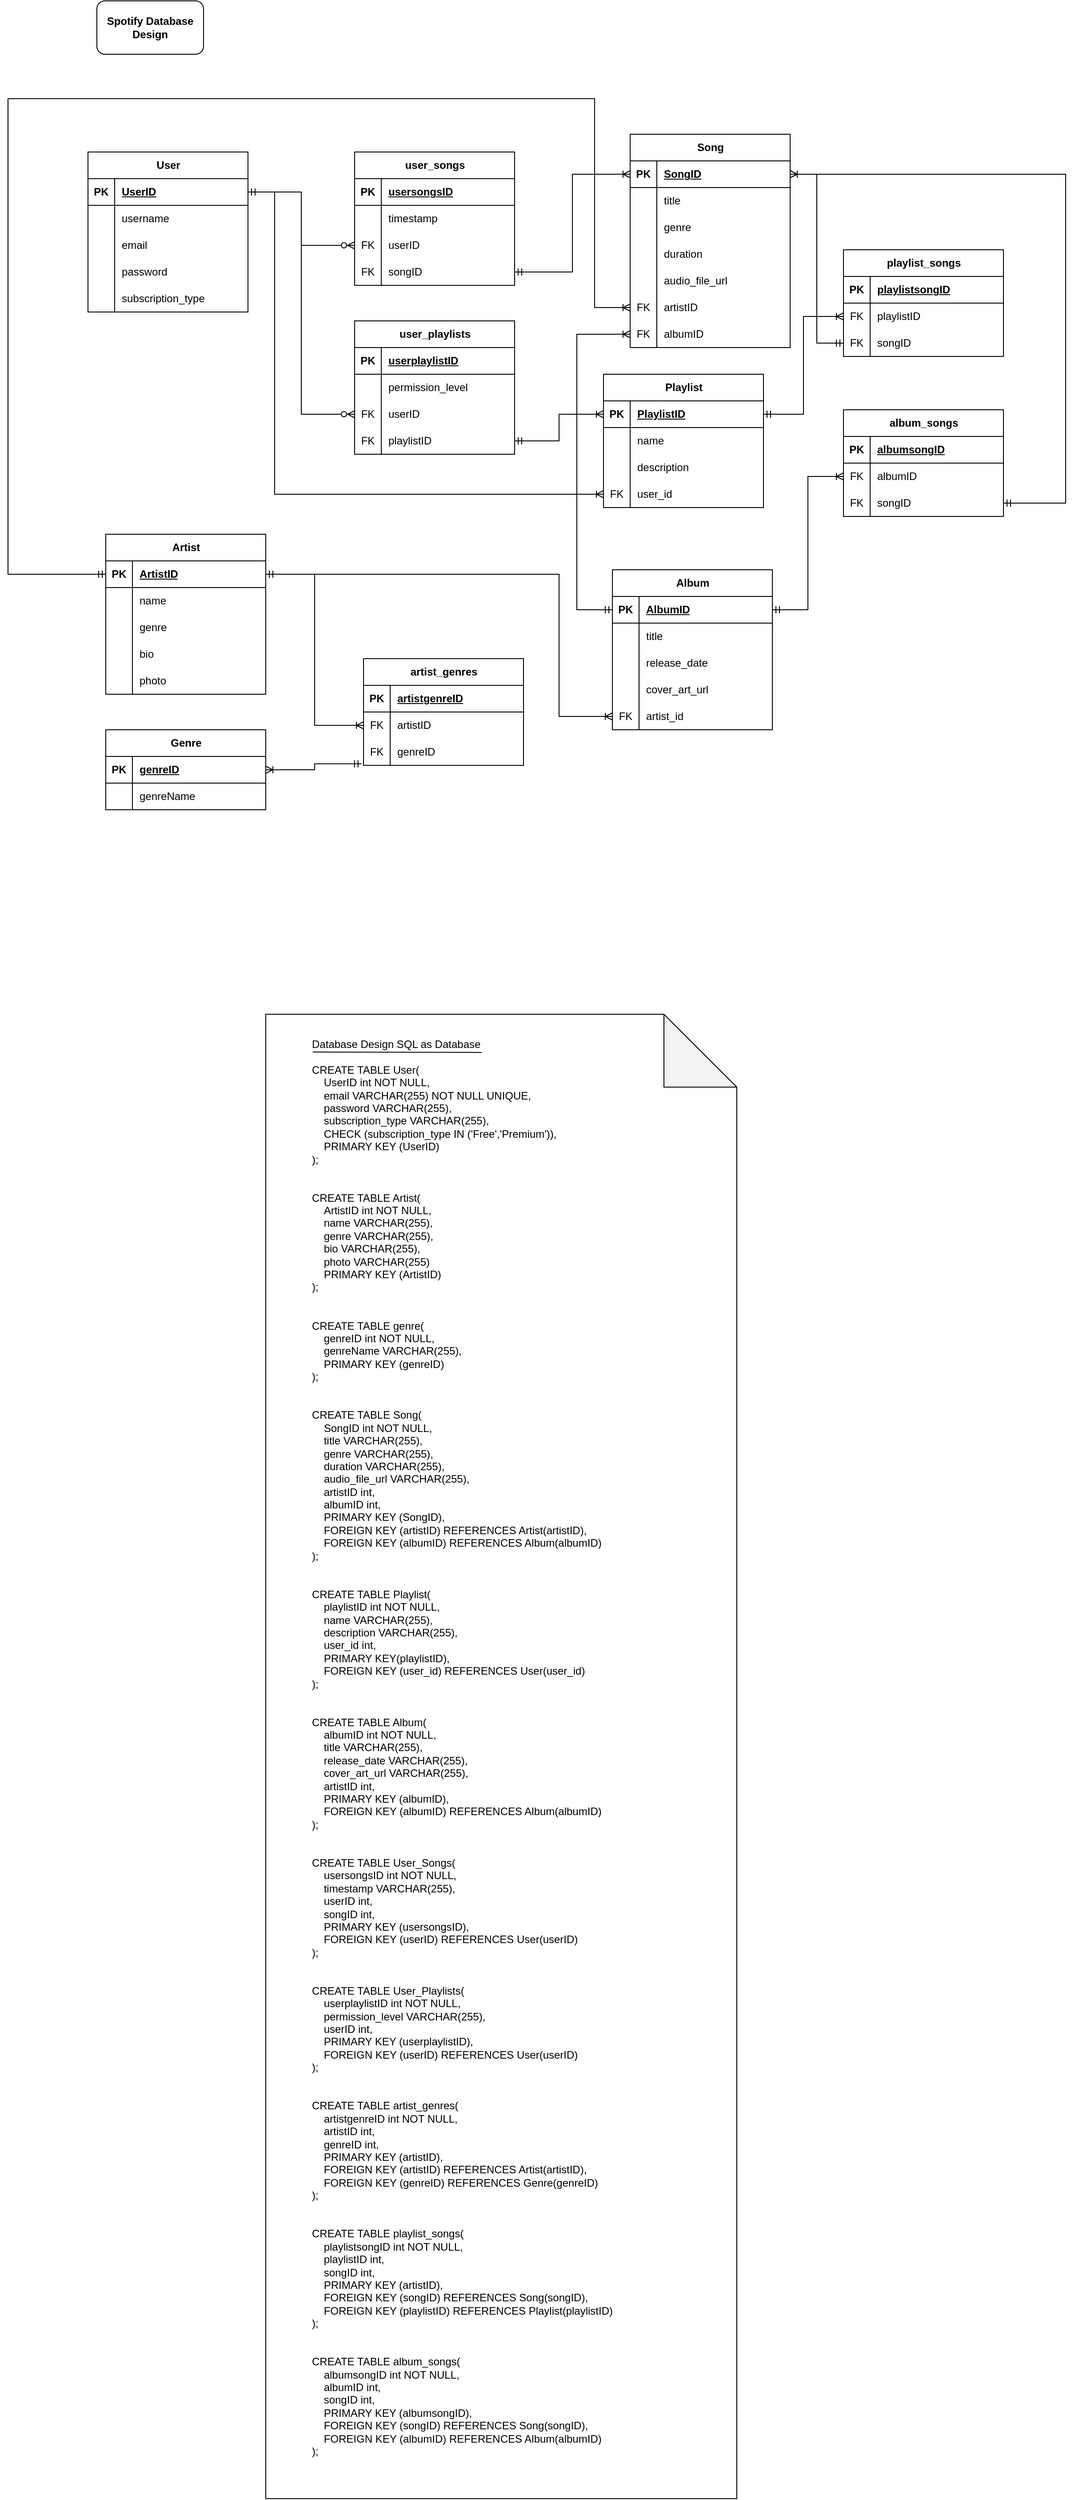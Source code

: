 <mxfile version="22.1.7" type="github">
  <diagram name="Page-1" id="OrWFvQ6UOOr_lnKIEQu-">
    <mxGraphModel dx="2068" dy="1629" grid="1" gridSize="10" guides="1" tooltips="1" connect="1" arrows="1" fold="1" page="1" pageScale="1" pageWidth="850" pageHeight="1100" math="0" shadow="0">
      <root>
        <mxCell id="0" />
        <mxCell id="1" parent="0" />
        <mxCell id="JVFcnxBrBhBk1abQde2z-1" value="&lt;b&gt;Spotify Database Design&lt;/b&gt;" style="rounded=1;whiteSpace=wrap;html=1;" vertex="1" parent="1">
          <mxGeometry x="30" y="-70" width="120" height="60" as="geometry" />
        </mxCell>
        <mxCell id="JVFcnxBrBhBk1abQde2z-2" value="Playlist" style="shape=table;startSize=30;container=1;collapsible=1;childLayout=tableLayout;fixedRows=1;rowLines=0;fontStyle=1;align=center;resizeLast=1;html=1;" vertex="1" parent="1">
          <mxGeometry x="600" y="350" width="180" height="150" as="geometry" />
        </mxCell>
        <mxCell id="JVFcnxBrBhBk1abQde2z-3" value="" style="shape=tableRow;horizontal=0;startSize=0;swimlaneHead=0;swimlaneBody=0;fillColor=none;collapsible=0;dropTarget=0;points=[[0,0.5],[1,0.5]];portConstraint=eastwest;top=0;left=0;right=0;bottom=1;" vertex="1" parent="JVFcnxBrBhBk1abQde2z-2">
          <mxGeometry y="30" width="180" height="30" as="geometry" />
        </mxCell>
        <mxCell id="JVFcnxBrBhBk1abQde2z-4" value="PK" style="shape=partialRectangle;connectable=0;fillColor=none;top=0;left=0;bottom=0;right=0;fontStyle=1;overflow=hidden;whiteSpace=wrap;html=1;" vertex="1" parent="JVFcnxBrBhBk1abQde2z-3">
          <mxGeometry width="30" height="30" as="geometry">
            <mxRectangle width="30" height="30" as="alternateBounds" />
          </mxGeometry>
        </mxCell>
        <mxCell id="JVFcnxBrBhBk1abQde2z-5" value="PlaylistID" style="shape=partialRectangle;connectable=0;fillColor=none;top=0;left=0;bottom=0;right=0;align=left;spacingLeft=6;fontStyle=5;overflow=hidden;whiteSpace=wrap;html=1;" vertex="1" parent="JVFcnxBrBhBk1abQde2z-3">
          <mxGeometry x="30" width="150" height="30" as="geometry">
            <mxRectangle width="150" height="30" as="alternateBounds" />
          </mxGeometry>
        </mxCell>
        <mxCell id="JVFcnxBrBhBk1abQde2z-6" value="" style="shape=tableRow;horizontal=0;startSize=0;swimlaneHead=0;swimlaneBody=0;fillColor=none;collapsible=0;dropTarget=0;points=[[0,0.5],[1,0.5]];portConstraint=eastwest;top=0;left=0;right=0;bottom=0;" vertex="1" parent="JVFcnxBrBhBk1abQde2z-2">
          <mxGeometry y="60" width="180" height="30" as="geometry" />
        </mxCell>
        <mxCell id="JVFcnxBrBhBk1abQde2z-7" value="" style="shape=partialRectangle;connectable=0;fillColor=none;top=0;left=0;bottom=0;right=0;editable=1;overflow=hidden;whiteSpace=wrap;html=1;" vertex="1" parent="JVFcnxBrBhBk1abQde2z-6">
          <mxGeometry width="30" height="30" as="geometry">
            <mxRectangle width="30" height="30" as="alternateBounds" />
          </mxGeometry>
        </mxCell>
        <mxCell id="JVFcnxBrBhBk1abQde2z-8" value="name" style="shape=partialRectangle;connectable=0;fillColor=none;top=0;left=0;bottom=0;right=0;align=left;spacingLeft=6;overflow=hidden;whiteSpace=wrap;html=1;" vertex="1" parent="JVFcnxBrBhBk1abQde2z-6">
          <mxGeometry x="30" width="150" height="30" as="geometry">
            <mxRectangle width="150" height="30" as="alternateBounds" />
          </mxGeometry>
        </mxCell>
        <mxCell id="JVFcnxBrBhBk1abQde2z-9" value="" style="shape=tableRow;horizontal=0;startSize=0;swimlaneHead=0;swimlaneBody=0;fillColor=none;collapsible=0;dropTarget=0;points=[[0,0.5],[1,0.5]];portConstraint=eastwest;top=0;left=0;right=0;bottom=0;" vertex="1" parent="JVFcnxBrBhBk1abQde2z-2">
          <mxGeometry y="90" width="180" height="30" as="geometry" />
        </mxCell>
        <mxCell id="JVFcnxBrBhBk1abQde2z-10" value="" style="shape=partialRectangle;connectable=0;fillColor=none;top=0;left=0;bottom=0;right=0;editable=1;overflow=hidden;whiteSpace=wrap;html=1;" vertex="1" parent="JVFcnxBrBhBk1abQde2z-9">
          <mxGeometry width="30" height="30" as="geometry">
            <mxRectangle width="30" height="30" as="alternateBounds" />
          </mxGeometry>
        </mxCell>
        <mxCell id="JVFcnxBrBhBk1abQde2z-11" value="description" style="shape=partialRectangle;connectable=0;fillColor=none;top=0;left=0;bottom=0;right=0;align=left;spacingLeft=6;overflow=hidden;whiteSpace=wrap;html=1;" vertex="1" parent="JVFcnxBrBhBk1abQde2z-9">
          <mxGeometry x="30" width="150" height="30" as="geometry">
            <mxRectangle width="150" height="30" as="alternateBounds" />
          </mxGeometry>
        </mxCell>
        <mxCell id="JVFcnxBrBhBk1abQde2z-12" value="" style="shape=tableRow;horizontal=0;startSize=0;swimlaneHead=0;swimlaneBody=0;fillColor=none;collapsible=0;dropTarget=0;points=[[0,0.5],[1,0.5]];portConstraint=eastwest;top=0;left=0;right=0;bottom=0;" vertex="1" parent="JVFcnxBrBhBk1abQde2z-2">
          <mxGeometry y="120" width="180" height="30" as="geometry" />
        </mxCell>
        <mxCell id="JVFcnxBrBhBk1abQde2z-13" value="FK" style="shape=partialRectangle;connectable=0;fillColor=none;top=0;left=0;bottom=0;right=0;editable=1;overflow=hidden;whiteSpace=wrap;html=1;" vertex="1" parent="JVFcnxBrBhBk1abQde2z-12">
          <mxGeometry width="30" height="30" as="geometry">
            <mxRectangle width="30" height="30" as="alternateBounds" />
          </mxGeometry>
        </mxCell>
        <mxCell id="JVFcnxBrBhBk1abQde2z-14" value="user_id" style="shape=partialRectangle;connectable=0;fillColor=none;top=0;left=0;bottom=0;right=0;align=left;spacingLeft=6;overflow=hidden;whiteSpace=wrap;html=1;" vertex="1" parent="JVFcnxBrBhBk1abQde2z-12">
          <mxGeometry x="30" width="150" height="30" as="geometry">
            <mxRectangle width="150" height="30" as="alternateBounds" />
          </mxGeometry>
        </mxCell>
        <mxCell id="JVFcnxBrBhBk1abQde2z-15" value="Album" style="shape=table;startSize=30;container=1;collapsible=1;childLayout=tableLayout;fixedRows=1;rowLines=0;fontStyle=1;align=center;resizeLast=1;html=1;" vertex="1" parent="1">
          <mxGeometry x="610" y="570" width="180" height="180" as="geometry" />
        </mxCell>
        <mxCell id="JVFcnxBrBhBk1abQde2z-16" value="" style="shape=tableRow;horizontal=0;startSize=0;swimlaneHead=0;swimlaneBody=0;fillColor=none;collapsible=0;dropTarget=0;points=[[0,0.5],[1,0.5]];portConstraint=eastwest;top=0;left=0;right=0;bottom=1;" vertex="1" parent="JVFcnxBrBhBk1abQde2z-15">
          <mxGeometry y="30" width="180" height="30" as="geometry" />
        </mxCell>
        <mxCell id="JVFcnxBrBhBk1abQde2z-17" value="PK" style="shape=partialRectangle;connectable=0;fillColor=none;top=0;left=0;bottom=0;right=0;fontStyle=1;overflow=hidden;whiteSpace=wrap;html=1;" vertex="1" parent="JVFcnxBrBhBk1abQde2z-16">
          <mxGeometry width="30" height="30" as="geometry">
            <mxRectangle width="30" height="30" as="alternateBounds" />
          </mxGeometry>
        </mxCell>
        <mxCell id="JVFcnxBrBhBk1abQde2z-18" value="AlbumID" style="shape=partialRectangle;connectable=0;fillColor=none;top=0;left=0;bottom=0;right=0;align=left;spacingLeft=6;fontStyle=5;overflow=hidden;whiteSpace=wrap;html=1;" vertex="1" parent="JVFcnxBrBhBk1abQde2z-16">
          <mxGeometry x="30" width="150" height="30" as="geometry">
            <mxRectangle width="150" height="30" as="alternateBounds" />
          </mxGeometry>
        </mxCell>
        <mxCell id="JVFcnxBrBhBk1abQde2z-19" value="" style="shape=tableRow;horizontal=0;startSize=0;swimlaneHead=0;swimlaneBody=0;fillColor=none;collapsible=0;dropTarget=0;points=[[0,0.5],[1,0.5]];portConstraint=eastwest;top=0;left=0;right=0;bottom=0;" vertex="1" parent="JVFcnxBrBhBk1abQde2z-15">
          <mxGeometry y="60" width="180" height="30" as="geometry" />
        </mxCell>
        <mxCell id="JVFcnxBrBhBk1abQde2z-20" value="" style="shape=partialRectangle;connectable=0;fillColor=none;top=0;left=0;bottom=0;right=0;editable=1;overflow=hidden;whiteSpace=wrap;html=1;" vertex="1" parent="JVFcnxBrBhBk1abQde2z-19">
          <mxGeometry width="30" height="30" as="geometry">
            <mxRectangle width="30" height="30" as="alternateBounds" />
          </mxGeometry>
        </mxCell>
        <mxCell id="JVFcnxBrBhBk1abQde2z-21" value="title" style="shape=partialRectangle;connectable=0;fillColor=none;top=0;left=0;bottom=0;right=0;align=left;spacingLeft=6;overflow=hidden;whiteSpace=wrap;html=1;" vertex="1" parent="JVFcnxBrBhBk1abQde2z-19">
          <mxGeometry x="30" width="150" height="30" as="geometry">
            <mxRectangle width="150" height="30" as="alternateBounds" />
          </mxGeometry>
        </mxCell>
        <mxCell id="JVFcnxBrBhBk1abQde2z-22" value="" style="shape=tableRow;horizontal=0;startSize=0;swimlaneHead=0;swimlaneBody=0;fillColor=none;collapsible=0;dropTarget=0;points=[[0,0.5],[1,0.5]];portConstraint=eastwest;top=0;left=0;right=0;bottom=0;" vertex="1" parent="JVFcnxBrBhBk1abQde2z-15">
          <mxGeometry y="90" width="180" height="30" as="geometry" />
        </mxCell>
        <mxCell id="JVFcnxBrBhBk1abQde2z-23" value="" style="shape=partialRectangle;connectable=0;fillColor=none;top=0;left=0;bottom=0;right=0;editable=1;overflow=hidden;whiteSpace=wrap;html=1;" vertex="1" parent="JVFcnxBrBhBk1abQde2z-22">
          <mxGeometry width="30" height="30" as="geometry">
            <mxRectangle width="30" height="30" as="alternateBounds" />
          </mxGeometry>
        </mxCell>
        <mxCell id="JVFcnxBrBhBk1abQde2z-24" value="release_date" style="shape=partialRectangle;connectable=0;fillColor=none;top=0;left=0;bottom=0;right=0;align=left;spacingLeft=6;overflow=hidden;whiteSpace=wrap;html=1;" vertex="1" parent="JVFcnxBrBhBk1abQde2z-22">
          <mxGeometry x="30" width="150" height="30" as="geometry">
            <mxRectangle width="150" height="30" as="alternateBounds" />
          </mxGeometry>
        </mxCell>
        <mxCell id="JVFcnxBrBhBk1abQde2z-25" value="" style="shape=tableRow;horizontal=0;startSize=0;swimlaneHead=0;swimlaneBody=0;fillColor=none;collapsible=0;dropTarget=0;points=[[0,0.5],[1,0.5]];portConstraint=eastwest;top=0;left=0;right=0;bottom=0;" vertex="1" parent="JVFcnxBrBhBk1abQde2z-15">
          <mxGeometry y="120" width="180" height="30" as="geometry" />
        </mxCell>
        <mxCell id="JVFcnxBrBhBk1abQde2z-26" value="" style="shape=partialRectangle;connectable=0;fillColor=none;top=0;left=0;bottom=0;right=0;editable=1;overflow=hidden;whiteSpace=wrap;html=1;" vertex="1" parent="JVFcnxBrBhBk1abQde2z-25">
          <mxGeometry width="30" height="30" as="geometry">
            <mxRectangle width="30" height="30" as="alternateBounds" />
          </mxGeometry>
        </mxCell>
        <mxCell id="JVFcnxBrBhBk1abQde2z-27" value="cover_art_url" style="shape=partialRectangle;connectable=0;fillColor=none;top=0;left=0;bottom=0;right=0;align=left;spacingLeft=6;overflow=hidden;whiteSpace=wrap;html=1;" vertex="1" parent="JVFcnxBrBhBk1abQde2z-25">
          <mxGeometry x="30" width="150" height="30" as="geometry">
            <mxRectangle width="150" height="30" as="alternateBounds" />
          </mxGeometry>
        </mxCell>
        <mxCell id="JVFcnxBrBhBk1abQde2z-86" value="" style="shape=tableRow;horizontal=0;startSize=0;swimlaneHead=0;swimlaneBody=0;fillColor=none;collapsible=0;dropTarget=0;points=[[0,0.5],[1,0.5]];portConstraint=eastwest;top=0;left=0;right=0;bottom=0;" vertex="1" parent="JVFcnxBrBhBk1abQde2z-15">
          <mxGeometry y="150" width="180" height="30" as="geometry" />
        </mxCell>
        <mxCell id="JVFcnxBrBhBk1abQde2z-87" value="FK" style="shape=partialRectangle;connectable=0;fillColor=none;top=0;left=0;bottom=0;right=0;editable=1;overflow=hidden;whiteSpace=wrap;html=1;" vertex="1" parent="JVFcnxBrBhBk1abQde2z-86">
          <mxGeometry width="30" height="30" as="geometry">
            <mxRectangle width="30" height="30" as="alternateBounds" />
          </mxGeometry>
        </mxCell>
        <mxCell id="JVFcnxBrBhBk1abQde2z-88" value="artist_id" style="shape=partialRectangle;connectable=0;fillColor=none;top=0;left=0;bottom=0;right=0;align=left;spacingLeft=6;overflow=hidden;whiteSpace=wrap;html=1;" vertex="1" parent="JVFcnxBrBhBk1abQde2z-86">
          <mxGeometry x="30" width="150" height="30" as="geometry">
            <mxRectangle width="150" height="30" as="alternateBounds" />
          </mxGeometry>
        </mxCell>
        <mxCell id="JVFcnxBrBhBk1abQde2z-28" value="Artist" style="shape=table;startSize=30;container=1;collapsible=1;childLayout=tableLayout;fixedRows=1;rowLines=0;fontStyle=1;align=center;resizeLast=1;html=1;" vertex="1" parent="1">
          <mxGeometry x="40" y="530" width="180" height="180" as="geometry" />
        </mxCell>
        <mxCell id="JVFcnxBrBhBk1abQde2z-29" value="" style="shape=tableRow;horizontal=0;startSize=0;swimlaneHead=0;swimlaneBody=0;fillColor=none;collapsible=0;dropTarget=0;points=[[0,0.5],[1,0.5]];portConstraint=eastwest;top=0;left=0;right=0;bottom=1;" vertex="1" parent="JVFcnxBrBhBk1abQde2z-28">
          <mxGeometry y="30" width="180" height="30" as="geometry" />
        </mxCell>
        <mxCell id="JVFcnxBrBhBk1abQde2z-30" value="PK" style="shape=partialRectangle;connectable=0;fillColor=none;top=0;left=0;bottom=0;right=0;fontStyle=1;overflow=hidden;whiteSpace=wrap;html=1;" vertex="1" parent="JVFcnxBrBhBk1abQde2z-29">
          <mxGeometry width="30" height="30" as="geometry">
            <mxRectangle width="30" height="30" as="alternateBounds" />
          </mxGeometry>
        </mxCell>
        <mxCell id="JVFcnxBrBhBk1abQde2z-31" value="ArtistID" style="shape=partialRectangle;connectable=0;fillColor=none;top=0;left=0;bottom=0;right=0;align=left;spacingLeft=6;fontStyle=5;overflow=hidden;whiteSpace=wrap;html=1;" vertex="1" parent="JVFcnxBrBhBk1abQde2z-29">
          <mxGeometry x="30" width="150" height="30" as="geometry">
            <mxRectangle width="150" height="30" as="alternateBounds" />
          </mxGeometry>
        </mxCell>
        <mxCell id="JVFcnxBrBhBk1abQde2z-32" value="" style="shape=tableRow;horizontal=0;startSize=0;swimlaneHead=0;swimlaneBody=0;fillColor=none;collapsible=0;dropTarget=0;points=[[0,0.5],[1,0.5]];portConstraint=eastwest;top=0;left=0;right=0;bottom=0;" vertex="1" parent="JVFcnxBrBhBk1abQde2z-28">
          <mxGeometry y="60" width="180" height="30" as="geometry" />
        </mxCell>
        <mxCell id="JVFcnxBrBhBk1abQde2z-33" value="" style="shape=partialRectangle;connectable=0;fillColor=none;top=0;left=0;bottom=0;right=0;editable=1;overflow=hidden;whiteSpace=wrap;html=1;" vertex="1" parent="JVFcnxBrBhBk1abQde2z-32">
          <mxGeometry width="30" height="30" as="geometry">
            <mxRectangle width="30" height="30" as="alternateBounds" />
          </mxGeometry>
        </mxCell>
        <mxCell id="JVFcnxBrBhBk1abQde2z-34" value="name" style="shape=partialRectangle;connectable=0;fillColor=none;top=0;left=0;bottom=0;right=0;align=left;spacingLeft=6;overflow=hidden;whiteSpace=wrap;html=1;" vertex="1" parent="JVFcnxBrBhBk1abQde2z-32">
          <mxGeometry x="30" width="150" height="30" as="geometry">
            <mxRectangle width="150" height="30" as="alternateBounds" />
          </mxGeometry>
        </mxCell>
        <mxCell id="JVFcnxBrBhBk1abQde2z-35" value="" style="shape=tableRow;horizontal=0;startSize=0;swimlaneHead=0;swimlaneBody=0;fillColor=none;collapsible=0;dropTarget=0;points=[[0,0.5],[1,0.5]];portConstraint=eastwest;top=0;left=0;right=0;bottom=0;" vertex="1" parent="JVFcnxBrBhBk1abQde2z-28">
          <mxGeometry y="90" width="180" height="30" as="geometry" />
        </mxCell>
        <mxCell id="JVFcnxBrBhBk1abQde2z-36" value="" style="shape=partialRectangle;connectable=0;fillColor=none;top=0;left=0;bottom=0;right=0;editable=1;overflow=hidden;whiteSpace=wrap;html=1;" vertex="1" parent="JVFcnxBrBhBk1abQde2z-35">
          <mxGeometry width="30" height="30" as="geometry">
            <mxRectangle width="30" height="30" as="alternateBounds" />
          </mxGeometry>
        </mxCell>
        <mxCell id="JVFcnxBrBhBk1abQde2z-37" value="genre" style="shape=partialRectangle;connectable=0;fillColor=none;top=0;left=0;bottom=0;right=0;align=left;spacingLeft=6;overflow=hidden;whiteSpace=wrap;html=1;" vertex="1" parent="JVFcnxBrBhBk1abQde2z-35">
          <mxGeometry x="30" width="150" height="30" as="geometry">
            <mxRectangle width="150" height="30" as="alternateBounds" />
          </mxGeometry>
        </mxCell>
        <mxCell id="JVFcnxBrBhBk1abQde2z-38" value="" style="shape=tableRow;horizontal=0;startSize=0;swimlaneHead=0;swimlaneBody=0;fillColor=none;collapsible=0;dropTarget=0;points=[[0,0.5],[1,0.5]];portConstraint=eastwest;top=0;left=0;right=0;bottom=0;" vertex="1" parent="JVFcnxBrBhBk1abQde2z-28">
          <mxGeometry y="120" width="180" height="30" as="geometry" />
        </mxCell>
        <mxCell id="JVFcnxBrBhBk1abQde2z-39" value="" style="shape=partialRectangle;connectable=0;fillColor=none;top=0;left=0;bottom=0;right=0;editable=1;overflow=hidden;whiteSpace=wrap;html=1;" vertex="1" parent="JVFcnxBrBhBk1abQde2z-38">
          <mxGeometry width="30" height="30" as="geometry">
            <mxRectangle width="30" height="30" as="alternateBounds" />
          </mxGeometry>
        </mxCell>
        <mxCell id="JVFcnxBrBhBk1abQde2z-40" value="bio" style="shape=partialRectangle;connectable=0;fillColor=none;top=0;left=0;bottom=0;right=0;align=left;spacingLeft=6;overflow=hidden;whiteSpace=wrap;html=1;" vertex="1" parent="JVFcnxBrBhBk1abQde2z-38">
          <mxGeometry x="30" width="150" height="30" as="geometry">
            <mxRectangle width="150" height="30" as="alternateBounds" />
          </mxGeometry>
        </mxCell>
        <mxCell id="JVFcnxBrBhBk1abQde2z-71" value="" style="shape=tableRow;horizontal=0;startSize=0;swimlaneHead=0;swimlaneBody=0;fillColor=none;collapsible=0;dropTarget=0;points=[[0,0.5],[1,0.5]];portConstraint=eastwest;top=0;left=0;right=0;bottom=0;" vertex="1" parent="JVFcnxBrBhBk1abQde2z-28">
          <mxGeometry y="150" width="180" height="30" as="geometry" />
        </mxCell>
        <mxCell id="JVFcnxBrBhBk1abQde2z-72" value="" style="shape=partialRectangle;connectable=0;fillColor=none;top=0;left=0;bottom=0;right=0;editable=1;overflow=hidden;whiteSpace=wrap;html=1;" vertex="1" parent="JVFcnxBrBhBk1abQde2z-71">
          <mxGeometry width="30" height="30" as="geometry">
            <mxRectangle width="30" height="30" as="alternateBounds" />
          </mxGeometry>
        </mxCell>
        <mxCell id="JVFcnxBrBhBk1abQde2z-73" value="photo" style="shape=partialRectangle;connectable=0;fillColor=none;top=0;left=0;bottom=0;right=0;align=left;spacingLeft=6;overflow=hidden;whiteSpace=wrap;html=1;" vertex="1" parent="JVFcnxBrBhBk1abQde2z-71">
          <mxGeometry x="30" width="150" height="30" as="geometry">
            <mxRectangle width="150" height="30" as="alternateBounds" />
          </mxGeometry>
        </mxCell>
        <mxCell id="JVFcnxBrBhBk1abQde2z-41" value="Song" style="shape=table;startSize=30;container=1;collapsible=1;childLayout=tableLayout;fixedRows=1;rowLines=0;fontStyle=1;align=center;resizeLast=1;html=1;" vertex="1" parent="1">
          <mxGeometry x="630" y="80" width="180" height="240" as="geometry" />
        </mxCell>
        <mxCell id="JVFcnxBrBhBk1abQde2z-42" value="" style="shape=tableRow;horizontal=0;startSize=0;swimlaneHead=0;swimlaneBody=0;fillColor=none;collapsible=0;dropTarget=0;points=[[0,0.5],[1,0.5]];portConstraint=eastwest;top=0;left=0;right=0;bottom=1;" vertex="1" parent="JVFcnxBrBhBk1abQde2z-41">
          <mxGeometry y="30" width="180" height="30" as="geometry" />
        </mxCell>
        <mxCell id="JVFcnxBrBhBk1abQde2z-43" value="PK" style="shape=partialRectangle;connectable=0;fillColor=none;top=0;left=0;bottom=0;right=0;fontStyle=1;overflow=hidden;whiteSpace=wrap;html=1;" vertex="1" parent="JVFcnxBrBhBk1abQde2z-42">
          <mxGeometry width="30" height="30" as="geometry">
            <mxRectangle width="30" height="30" as="alternateBounds" />
          </mxGeometry>
        </mxCell>
        <mxCell id="JVFcnxBrBhBk1abQde2z-44" value="SongID" style="shape=partialRectangle;connectable=0;fillColor=none;top=0;left=0;bottom=0;right=0;align=left;spacingLeft=6;fontStyle=5;overflow=hidden;whiteSpace=wrap;html=1;" vertex="1" parent="JVFcnxBrBhBk1abQde2z-42">
          <mxGeometry x="30" width="150" height="30" as="geometry">
            <mxRectangle width="150" height="30" as="alternateBounds" />
          </mxGeometry>
        </mxCell>
        <mxCell id="JVFcnxBrBhBk1abQde2z-45" value="" style="shape=tableRow;horizontal=0;startSize=0;swimlaneHead=0;swimlaneBody=0;fillColor=none;collapsible=0;dropTarget=0;points=[[0,0.5],[1,0.5]];portConstraint=eastwest;top=0;left=0;right=0;bottom=0;" vertex="1" parent="JVFcnxBrBhBk1abQde2z-41">
          <mxGeometry y="60" width="180" height="30" as="geometry" />
        </mxCell>
        <mxCell id="JVFcnxBrBhBk1abQde2z-46" value="" style="shape=partialRectangle;connectable=0;fillColor=none;top=0;left=0;bottom=0;right=0;editable=1;overflow=hidden;whiteSpace=wrap;html=1;" vertex="1" parent="JVFcnxBrBhBk1abQde2z-45">
          <mxGeometry width="30" height="30" as="geometry">
            <mxRectangle width="30" height="30" as="alternateBounds" />
          </mxGeometry>
        </mxCell>
        <mxCell id="JVFcnxBrBhBk1abQde2z-47" value="title" style="shape=partialRectangle;connectable=0;fillColor=none;top=0;left=0;bottom=0;right=0;align=left;spacingLeft=6;overflow=hidden;whiteSpace=wrap;html=1;" vertex="1" parent="JVFcnxBrBhBk1abQde2z-45">
          <mxGeometry x="30" width="150" height="30" as="geometry">
            <mxRectangle width="150" height="30" as="alternateBounds" />
          </mxGeometry>
        </mxCell>
        <mxCell id="JVFcnxBrBhBk1abQde2z-74" value="" style="shape=tableRow;horizontal=0;startSize=0;swimlaneHead=0;swimlaneBody=0;fillColor=none;collapsible=0;dropTarget=0;points=[[0,0.5],[1,0.5]];portConstraint=eastwest;top=0;left=0;right=0;bottom=0;" vertex="1" parent="JVFcnxBrBhBk1abQde2z-41">
          <mxGeometry y="90" width="180" height="30" as="geometry" />
        </mxCell>
        <mxCell id="JVFcnxBrBhBk1abQde2z-75" value="" style="shape=partialRectangle;connectable=0;fillColor=none;top=0;left=0;bottom=0;right=0;editable=1;overflow=hidden;whiteSpace=wrap;html=1;" vertex="1" parent="JVFcnxBrBhBk1abQde2z-74">
          <mxGeometry width="30" height="30" as="geometry">
            <mxRectangle width="30" height="30" as="alternateBounds" />
          </mxGeometry>
        </mxCell>
        <mxCell id="JVFcnxBrBhBk1abQde2z-76" value="genre" style="shape=partialRectangle;connectable=0;fillColor=none;top=0;left=0;bottom=0;right=0;align=left;spacingLeft=6;overflow=hidden;whiteSpace=wrap;html=1;" vertex="1" parent="JVFcnxBrBhBk1abQde2z-74">
          <mxGeometry x="30" width="150" height="30" as="geometry">
            <mxRectangle width="150" height="30" as="alternateBounds" />
          </mxGeometry>
        </mxCell>
        <mxCell id="JVFcnxBrBhBk1abQde2z-77" value="" style="shape=tableRow;horizontal=0;startSize=0;swimlaneHead=0;swimlaneBody=0;fillColor=none;collapsible=0;dropTarget=0;points=[[0,0.5],[1,0.5]];portConstraint=eastwest;top=0;left=0;right=0;bottom=0;" vertex="1" parent="JVFcnxBrBhBk1abQde2z-41">
          <mxGeometry y="120" width="180" height="30" as="geometry" />
        </mxCell>
        <mxCell id="JVFcnxBrBhBk1abQde2z-78" value="" style="shape=partialRectangle;connectable=0;fillColor=none;top=0;left=0;bottom=0;right=0;editable=1;overflow=hidden;whiteSpace=wrap;html=1;" vertex="1" parent="JVFcnxBrBhBk1abQde2z-77">
          <mxGeometry width="30" height="30" as="geometry">
            <mxRectangle width="30" height="30" as="alternateBounds" />
          </mxGeometry>
        </mxCell>
        <mxCell id="JVFcnxBrBhBk1abQde2z-79" value="duration" style="shape=partialRectangle;connectable=0;fillColor=none;top=0;left=0;bottom=0;right=0;align=left;spacingLeft=6;overflow=hidden;whiteSpace=wrap;html=1;" vertex="1" parent="JVFcnxBrBhBk1abQde2z-77">
          <mxGeometry x="30" width="150" height="30" as="geometry">
            <mxRectangle width="150" height="30" as="alternateBounds" />
          </mxGeometry>
        </mxCell>
        <mxCell id="JVFcnxBrBhBk1abQde2z-80" value="" style="shape=tableRow;horizontal=0;startSize=0;swimlaneHead=0;swimlaneBody=0;fillColor=none;collapsible=0;dropTarget=0;points=[[0,0.5],[1,0.5]];portConstraint=eastwest;top=0;left=0;right=0;bottom=0;" vertex="1" parent="JVFcnxBrBhBk1abQde2z-41">
          <mxGeometry y="150" width="180" height="30" as="geometry" />
        </mxCell>
        <mxCell id="JVFcnxBrBhBk1abQde2z-81" value="" style="shape=partialRectangle;connectable=0;fillColor=none;top=0;left=0;bottom=0;right=0;editable=1;overflow=hidden;whiteSpace=wrap;html=1;" vertex="1" parent="JVFcnxBrBhBk1abQde2z-80">
          <mxGeometry width="30" height="30" as="geometry">
            <mxRectangle width="30" height="30" as="alternateBounds" />
          </mxGeometry>
        </mxCell>
        <mxCell id="JVFcnxBrBhBk1abQde2z-82" value="audio_file_url" style="shape=partialRectangle;connectable=0;fillColor=none;top=0;left=0;bottom=0;right=0;align=left;spacingLeft=6;overflow=hidden;whiteSpace=wrap;html=1;" vertex="1" parent="JVFcnxBrBhBk1abQde2z-80">
          <mxGeometry x="30" width="150" height="30" as="geometry">
            <mxRectangle width="150" height="30" as="alternateBounds" />
          </mxGeometry>
        </mxCell>
        <mxCell id="JVFcnxBrBhBk1abQde2z-48" value="" style="shape=tableRow;horizontal=0;startSize=0;swimlaneHead=0;swimlaneBody=0;fillColor=none;collapsible=0;dropTarget=0;points=[[0,0.5],[1,0.5]];portConstraint=eastwest;top=0;left=0;right=0;bottom=0;" vertex="1" parent="JVFcnxBrBhBk1abQde2z-41">
          <mxGeometry y="180" width="180" height="30" as="geometry" />
        </mxCell>
        <mxCell id="JVFcnxBrBhBk1abQde2z-49" value="FK" style="shape=partialRectangle;connectable=0;fillColor=none;top=0;left=0;bottom=0;right=0;editable=1;overflow=hidden;whiteSpace=wrap;html=1;" vertex="1" parent="JVFcnxBrBhBk1abQde2z-48">
          <mxGeometry width="30" height="30" as="geometry">
            <mxRectangle width="30" height="30" as="alternateBounds" />
          </mxGeometry>
        </mxCell>
        <mxCell id="JVFcnxBrBhBk1abQde2z-50" value="artistID" style="shape=partialRectangle;connectable=0;fillColor=none;top=0;left=0;bottom=0;right=0;align=left;spacingLeft=6;overflow=hidden;whiteSpace=wrap;html=1;" vertex="1" parent="JVFcnxBrBhBk1abQde2z-48">
          <mxGeometry x="30" width="150" height="30" as="geometry">
            <mxRectangle width="150" height="30" as="alternateBounds" />
          </mxGeometry>
        </mxCell>
        <mxCell id="JVFcnxBrBhBk1abQde2z-51" value="" style="shape=tableRow;horizontal=0;startSize=0;swimlaneHead=0;swimlaneBody=0;fillColor=none;collapsible=0;dropTarget=0;points=[[0,0.5],[1,0.5]];portConstraint=eastwest;top=0;left=0;right=0;bottom=0;" vertex="1" parent="JVFcnxBrBhBk1abQde2z-41">
          <mxGeometry y="210" width="180" height="30" as="geometry" />
        </mxCell>
        <mxCell id="JVFcnxBrBhBk1abQde2z-52" value="FK" style="shape=partialRectangle;connectable=0;fillColor=none;top=0;left=0;bottom=0;right=0;editable=1;overflow=hidden;whiteSpace=wrap;html=1;" vertex="1" parent="JVFcnxBrBhBk1abQde2z-51">
          <mxGeometry width="30" height="30" as="geometry">
            <mxRectangle width="30" height="30" as="alternateBounds" />
          </mxGeometry>
        </mxCell>
        <mxCell id="JVFcnxBrBhBk1abQde2z-53" value="albumID" style="shape=partialRectangle;connectable=0;fillColor=none;top=0;left=0;bottom=0;right=0;align=left;spacingLeft=6;overflow=hidden;whiteSpace=wrap;html=1;" vertex="1" parent="JVFcnxBrBhBk1abQde2z-51">
          <mxGeometry x="30" width="150" height="30" as="geometry">
            <mxRectangle width="150" height="30" as="alternateBounds" />
          </mxGeometry>
        </mxCell>
        <mxCell id="JVFcnxBrBhBk1abQde2z-54" value="User" style="shape=table;startSize=30;container=1;collapsible=1;childLayout=tableLayout;fixedRows=1;rowLines=0;fontStyle=1;align=center;resizeLast=1;html=1;" vertex="1" parent="1">
          <mxGeometry x="20" y="100" width="180" height="180" as="geometry" />
        </mxCell>
        <mxCell id="JVFcnxBrBhBk1abQde2z-55" value="" style="shape=tableRow;horizontal=0;startSize=0;swimlaneHead=0;swimlaneBody=0;fillColor=none;collapsible=0;dropTarget=0;points=[[0,0.5],[1,0.5]];portConstraint=eastwest;top=0;left=0;right=0;bottom=1;" vertex="1" parent="JVFcnxBrBhBk1abQde2z-54">
          <mxGeometry y="30" width="180" height="30" as="geometry" />
        </mxCell>
        <mxCell id="JVFcnxBrBhBk1abQde2z-56" value="PK" style="shape=partialRectangle;connectable=0;fillColor=none;top=0;left=0;bottom=0;right=0;fontStyle=1;overflow=hidden;whiteSpace=wrap;html=1;" vertex="1" parent="JVFcnxBrBhBk1abQde2z-55">
          <mxGeometry width="30" height="30" as="geometry">
            <mxRectangle width="30" height="30" as="alternateBounds" />
          </mxGeometry>
        </mxCell>
        <mxCell id="JVFcnxBrBhBk1abQde2z-57" value="UserID" style="shape=partialRectangle;connectable=0;fillColor=none;top=0;left=0;bottom=0;right=0;align=left;spacingLeft=6;fontStyle=5;overflow=hidden;whiteSpace=wrap;html=1;" vertex="1" parent="JVFcnxBrBhBk1abQde2z-55">
          <mxGeometry x="30" width="150" height="30" as="geometry">
            <mxRectangle width="150" height="30" as="alternateBounds" />
          </mxGeometry>
        </mxCell>
        <mxCell id="JVFcnxBrBhBk1abQde2z-58" value="" style="shape=tableRow;horizontal=0;startSize=0;swimlaneHead=0;swimlaneBody=0;fillColor=none;collapsible=0;dropTarget=0;points=[[0,0.5],[1,0.5]];portConstraint=eastwest;top=0;left=0;right=0;bottom=0;" vertex="1" parent="JVFcnxBrBhBk1abQde2z-54">
          <mxGeometry y="60" width="180" height="30" as="geometry" />
        </mxCell>
        <mxCell id="JVFcnxBrBhBk1abQde2z-59" value="" style="shape=partialRectangle;connectable=0;fillColor=none;top=0;left=0;bottom=0;right=0;editable=1;overflow=hidden;whiteSpace=wrap;html=1;" vertex="1" parent="JVFcnxBrBhBk1abQde2z-58">
          <mxGeometry width="30" height="30" as="geometry">
            <mxRectangle width="30" height="30" as="alternateBounds" />
          </mxGeometry>
        </mxCell>
        <mxCell id="JVFcnxBrBhBk1abQde2z-60" value="username" style="shape=partialRectangle;connectable=0;fillColor=none;top=0;left=0;bottom=0;right=0;align=left;spacingLeft=6;overflow=hidden;whiteSpace=wrap;html=1;" vertex="1" parent="JVFcnxBrBhBk1abQde2z-58">
          <mxGeometry x="30" width="150" height="30" as="geometry">
            <mxRectangle width="150" height="30" as="alternateBounds" />
          </mxGeometry>
        </mxCell>
        <mxCell id="JVFcnxBrBhBk1abQde2z-61" value="" style="shape=tableRow;horizontal=0;startSize=0;swimlaneHead=0;swimlaneBody=0;fillColor=none;collapsible=0;dropTarget=0;points=[[0,0.5],[1,0.5]];portConstraint=eastwest;top=0;left=0;right=0;bottom=0;" vertex="1" parent="JVFcnxBrBhBk1abQde2z-54">
          <mxGeometry y="90" width="180" height="30" as="geometry" />
        </mxCell>
        <mxCell id="JVFcnxBrBhBk1abQde2z-62" value="" style="shape=partialRectangle;connectable=0;fillColor=none;top=0;left=0;bottom=0;right=0;editable=1;overflow=hidden;whiteSpace=wrap;html=1;" vertex="1" parent="JVFcnxBrBhBk1abQde2z-61">
          <mxGeometry width="30" height="30" as="geometry">
            <mxRectangle width="30" height="30" as="alternateBounds" />
          </mxGeometry>
        </mxCell>
        <mxCell id="JVFcnxBrBhBk1abQde2z-63" value="email" style="shape=partialRectangle;connectable=0;fillColor=none;top=0;left=0;bottom=0;right=0;align=left;spacingLeft=6;overflow=hidden;whiteSpace=wrap;html=1;" vertex="1" parent="JVFcnxBrBhBk1abQde2z-61">
          <mxGeometry x="30" width="150" height="30" as="geometry">
            <mxRectangle width="150" height="30" as="alternateBounds" />
          </mxGeometry>
        </mxCell>
        <mxCell id="JVFcnxBrBhBk1abQde2z-64" value="" style="shape=tableRow;horizontal=0;startSize=0;swimlaneHead=0;swimlaneBody=0;fillColor=none;collapsible=0;dropTarget=0;points=[[0,0.5],[1,0.5]];portConstraint=eastwest;top=0;left=0;right=0;bottom=0;" vertex="1" parent="JVFcnxBrBhBk1abQde2z-54">
          <mxGeometry y="120" width="180" height="30" as="geometry" />
        </mxCell>
        <mxCell id="JVFcnxBrBhBk1abQde2z-65" value="" style="shape=partialRectangle;connectable=0;fillColor=none;top=0;left=0;bottom=0;right=0;editable=1;overflow=hidden;whiteSpace=wrap;html=1;" vertex="1" parent="JVFcnxBrBhBk1abQde2z-64">
          <mxGeometry width="30" height="30" as="geometry">
            <mxRectangle width="30" height="30" as="alternateBounds" />
          </mxGeometry>
        </mxCell>
        <mxCell id="JVFcnxBrBhBk1abQde2z-66" value="password" style="shape=partialRectangle;connectable=0;fillColor=none;top=0;left=0;bottom=0;right=0;align=left;spacingLeft=6;overflow=hidden;whiteSpace=wrap;html=1;" vertex="1" parent="JVFcnxBrBhBk1abQde2z-64">
          <mxGeometry x="30" width="150" height="30" as="geometry">
            <mxRectangle width="150" height="30" as="alternateBounds" />
          </mxGeometry>
        </mxCell>
        <mxCell id="JVFcnxBrBhBk1abQde2z-68" value="" style="shape=tableRow;horizontal=0;startSize=0;swimlaneHead=0;swimlaneBody=0;fillColor=none;collapsible=0;dropTarget=0;points=[[0,0.5],[1,0.5]];portConstraint=eastwest;top=0;left=0;right=0;bottom=0;" vertex="1" parent="JVFcnxBrBhBk1abQde2z-54">
          <mxGeometry y="150" width="180" height="30" as="geometry" />
        </mxCell>
        <mxCell id="JVFcnxBrBhBk1abQde2z-69" value="" style="shape=partialRectangle;connectable=0;fillColor=none;top=0;left=0;bottom=0;right=0;editable=1;overflow=hidden;whiteSpace=wrap;html=1;" vertex="1" parent="JVFcnxBrBhBk1abQde2z-68">
          <mxGeometry width="30" height="30" as="geometry">
            <mxRectangle width="30" height="30" as="alternateBounds" />
          </mxGeometry>
        </mxCell>
        <mxCell id="JVFcnxBrBhBk1abQde2z-70" value="subscription_type" style="shape=partialRectangle;connectable=0;fillColor=none;top=0;left=0;bottom=0;right=0;align=left;spacingLeft=6;overflow=hidden;whiteSpace=wrap;html=1;" vertex="1" parent="JVFcnxBrBhBk1abQde2z-68">
          <mxGeometry x="30" width="150" height="30" as="geometry">
            <mxRectangle width="150" height="30" as="alternateBounds" />
          </mxGeometry>
        </mxCell>
        <mxCell id="JVFcnxBrBhBk1abQde2z-94" value="album_songs" style="shape=table;startSize=30;container=1;collapsible=1;childLayout=tableLayout;fixedRows=1;rowLines=0;fontStyle=1;align=center;resizeLast=1;html=1;" vertex="1" parent="1">
          <mxGeometry x="870" y="390" width="180" height="120" as="geometry" />
        </mxCell>
        <mxCell id="JVFcnxBrBhBk1abQde2z-95" value="" style="shape=tableRow;horizontal=0;startSize=0;swimlaneHead=0;swimlaneBody=0;fillColor=none;collapsible=0;dropTarget=0;points=[[0,0.5],[1,0.5]];portConstraint=eastwest;top=0;left=0;right=0;bottom=1;" vertex="1" parent="JVFcnxBrBhBk1abQde2z-94">
          <mxGeometry y="30" width="180" height="30" as="geometry" />
        </mxCell>
        <mxCell id="JVFcnxBrBhBk1abQde2z-96" value="PK" style="shape=partialRectangle;connectable=0;fillColor=none;top=0;left=0;bottom=0;right=0;fontStyle=1;overflow=hidden;whiteSpace=wrap;html=1;" vertex="1" parent="JVFcnxBrBhBk1abQde2z-95">
          <mxGeometry width="30" height="30" as="geometry">
            <mxRectangle width="30" height="30" as="alternateBounds" />
          </mxGeometry>
        </mxCell>
        <mxCell id="JVFcnxBrBhBk1abQde2z-97" value="albumsongID" style="shape=partialRectangle;connectable=0;fillColor=none;top=0;left=0;bottom=0;right=0;align=left;spacingLeft=6;fontStyle=5;overflow=hidden;whiteSpace=wrap;html=1;" vertex="1" parent="JVFcnxBrBhBk1abQde2z-95">
          <mxGeometry x="30" width="150" height="30" as="geometry">
            <mxRectangle width="150" height="30" as="alternateBounds" />
          </mxGeometry>
        </mxCell>
        <mxCell id="JVFcnxBrBhBk1abQde2z-98" value="" style="shape=tableRow;horizontal=0;startSize=0;swimlaneHead=0;swimlaneBody=0;fillColor=none;collapsible=0;dropTarget=0;points=[[0,0.5],[1,0.5]];portConstraint=eastwest;top=0;left=0;right=0;bottom=0;" vertex="1" parent="JVFcnxBrBhBk1abQde2z-94">
          <mxGeometry y="60" width="180" height="30" as="geometry" />
        </mxCell>
        <mxCell id="JVFcnxBrBhBk1abQde2z-99" value="FK" style="shape=partialRectangle;connectable=0;fillColor=none;top=0;left=0;bottom=0;right=0;editable=1;overflow=hidden;whiteSpace=wrap;html=1;" vertex="1" parent="JVFcnxBrBhBk1abQde2z-98">
          <mxGeometry width="30" height="30" as="geometry">
            <mxRectangle width="30" height="30" as="alternateBounds" />
          </mxGeometry>
        </mxCell>
        <mxCell id="JVFcnxBrBhBk1abQde2z-100" value="albumID" style="shape=partialRectangle;connectable=0;fillColor=none;top=0;left=0;bottom=0;right=0;align=left;spacingLeft=6;overflow=hidden;whiteSpace=wrap;html=1;" vertex="1" parent="JVFcnxBrBhBk1abQde2z-98">
          <mxGeometry x="30" width="150" height="30" as="geometry">
            <mxRectangle width="150" height="30" as="alternateBounds" />
          </mxGeometry>
        </mxCell>
        <mxCell id="JVFcnxBrBhBk1abQde2z-101" value="" style="shape=tableRow;horizontal=0;startSize=0;swimlaneHead=0;swimlaneBody=0;fillColor=none;collapsible=0;dropTarget=0;points=[[0,0.5],[1,0.5]];portConstraint=eastwest;top=0;left=0;right=0;bottom=0;" vertex="1" parent="JVFcnxBrBhBk1abQde2z-94">
          <mxGeometry y="90" width="180" height="30" as="geometry" />
        </mxCell>
        <mxCell id="JVFcnxBrBhBk1abQde2z-102" value="FK" style="shape=partialRectangle;connectable=0;fillColor=none;top=0;left=0;bottom=0;right=0;editable=1;overflow=hidden;whiteSpace=wrap;html=1;" vertex="1" parent="JVFcnxBrBhBk1abQde2z-101">
          <mxGeometry width="30" height="30" as="geometry">
            <mxRectangle width="30" height="30" as="alternateBounds" />
          </mxGeometry>
        </mxCell>
        <mxCell id="JVFcnxBrBhBk1abQde2z-103" value="songID" style="shape=partialRectangle;connectable=0;fillColor=none;top=0;left=0;bottom=0;right=0;align=left;spacingLeft=6;overflow=hidden;whiteSpace=wrap;html=1;" vertex="1" parent="JVFcnxBrBhBk1abQde2z-101">
          <mxGeometry x="30" width="150" height="30" as="geometry">
            <mxRectangle width="150" height="30" as="alternateBounds" />
          </mxGeometry>
        </mxCell>
        <mxCell id="JVFcnxBrBhBk1abQde2z-120" value="artist_genres" style="shape=table;startSize=30;container=1;collapsible=1;childLayout=tableLayout;fixedRows=1;rowLines=0;fontStyle=1;align=center;resizeLast=1;html=1;" vertex="1" parent="1">
          <mxGeometry x="330" y="670" width="180" height="120" as="geometry" />
        </mxCell>
        <mxCell id="JVFcnxBrBhBk1abQde2z-121" value="" style="shape=tableRow;horizontal=0;startSize=0;swimlaneHead=0;swimlaneBody=0;fillColor=none;collapsible=0;dropTarget=0;points=[[0,0.5],[1,0.5]];portConstraint=eastwest;top=0;left=0;right=0;bottom=1;" vertex="1" parent="JVFcnxBrBhBk1abQde2z-120">
          <mxGeometry y="30" width="180" height="30" as="geometry" />
        </mxCell>
        <mxCell id="JVFcnxBrBhBk1abQde2z-122" value="PK" style="shape=partialRectangle;connectable=0;fillColor=none;top=0;left=0;bottom=0;right=0;fontStyle=1;overflow=hidden;whiteSpace=wrap;html=1;" vertex="1" parent="JVFcnxBrBhBk1abQde2z-121">
          <mxGeometry width="30" height="30" as="geometry">
            <mxRectangle width="30" height="30" as="alternateBounds" />
          </mxGeometry>
        </mxCell>
        <mxCell id="JVFcnxBrBhBk1abQde2z-123" value="artistgenreID" style="shape=partialRectangle;connectable=0;fillColor=none;top=0;left=0;bottom=0;right=0;align=left;spacingLeft=6;fontStyle=5;overflow=hidden;whiteSpace=wrap;html=1;" vertex="1" parent="JVFcnxBrBhBk1abQde2z-121">
          <mxGeometry x="30" width="150" height="30" as="geometry">
            <mxRectangle width="150" height="30" as="alternateBounds" />
          </mxGeometry>
        </mxCell>
        <mxCell id="JVFcnxBrBhBk1abQde2z-124" value="" style="shape=tableRow;horizontal=0;startSize=0;swimlaneHead=0;swimlaneBody=0;fillColor=none;collapsible=0;dropTarget=0;points=[[0,0.5],[1,0.5]];portConstraint=eastwest;top=0;left=0;right=0;bottom=0;" vertex="1" parent="JVFcnxBrBhBk1abQde2z-120">
          <mxGeometry y="60" width="180" height="30" as="geometry" />
        </mxCell>
        <mxCell id="JVFcnxBrBhBk1abQde2z-125" value="FK" style="shape=partialRectangle;connectable=0;fillColor=none;top=0;left=0;bottom=0;right=0;editable=1;overflow=hidden;whiteSpace=wrap;html=1;" vertex="1" parent="JVFcnxBrBhBk1abQde2z-124">
          <mxGeometry width="30" height="30" as="geometry">
            <mxRectangle width="30" height="30" as="alternateBounds" />
          </mxGeometry>
        </mxCell>
        <mxCell id="JVFcnxBrBhBk1abQde2z-126" value="artistID" style="shape=partialRectangle;connectable=0;fillColor=none;top=0;left=0;bottom=0;right=0;align=left;spacingLeft=6;overflow=hidden;whiteSpace=wrap;html=1;" vertex="1" parent="JVFcnxBrBhBk1abQde2z-124">
          <mxGeometry x="30" width="150" height="30" as="geometry">
            <mxRectangle width="150" height="30" as="alternateBounds" />
          </mxGeometry>
        </mxCell>
        <mxCell id="JVFcnxBrBhBk1abQde2z-127" value="" style="shape=tableRow;horizontal=0;startSize=0;swimlaneHead=0;swimlaneBody=0;fillColor=none;collapsible=0;dropTarget=0;points=[[0,0.5],[1,0.5]];portConstraint=eastwest;top=0;left=0;right=0;bottom=0;" vertex="1" parent="JVFcnxBrBhBk1abQde2z-120">
          <mxGeometry y="90" width="180" height="30" as="geometry" />
        </mxCell>
        <mxCell id="JVFcnxBrBhBk1abQde2z-128" value="FK" style="shape=partialRectangle;connectable=0;fillColor=none;top=0;left=0;bottom=0;right=0;editable=1;overflow=hidden;whiteSpace=wrap;html=1;" vertex="1" parent="JVFcnxBrBhBk1abQde2z-127">
          <mxGeometry width="30" height="30" as="geometry">
            <mxRectangle width="30" height="30" as="alternateBounds" />
          </mxGeometry>
        </mxCell>
        <mxCell id="JVFcnxBrBhBk1abQde2z-129" value="genreID" style="shape=partialRectangle;connectable=0;fillColor=none;top=0;left=0;bottom=0;right=0;align=left;spacingLeft=6;overflow=hidden;whiteSpace=wrap;html=1;" vertex="1" parent="JVFcnxBrBhBk1abQde2z-127">
          <mxGeometry x="30" width="150" height="30" as="geometry">
            <mxRectangle width="150" height="30" as="alternateBounds" />
          </mxGeometry>
        </mxCell>
        <mxCell id="JVFcnxBrBhBk1abQde2z-133" value="playlist_songs" style="shape=table;startSize=30;container=1;collapsible=1;childLayout=tableLayout;fixedRows=1;rowLines=0;fontStyle=1;align=center;resizeLast=1;html=1;" vertex="1" parent="1">
          <mxGeometry x="870" y="210" width="180" height="120" as="geometry" />
        </mxCell>
        <mxCell id="JVFcnxBrBhBk1abQde2z-134" value="" style="shape=tableRow;horizontal=0;startSize=0;swimlaneHead=0;swimlaneBody=0;fillColor=none;collapsible=0;dropTarget=0;points=[[0,0.5],[1,0.5]];portConstraint=eastwest;top=0;left=0;right=0;bottom=1;" vertex="1" parent="JVFcnxBrBhBk1abQde2z-133">
          <mxGeometry y="30" width="180" height="30" as="geometry" />
        </mxCell>
        <mxCell id="JVFcnxBrBhBk1abQde2z-135" value="PK" style="shape=partialRectangle;connectable=0;fillColor=none;top=0;left=0;bottom=0;right=0;fontStyle=1;overflow=hidden;whiteSpace=wrap;html=1;" vertex="1" parent="JVFcnxBrBhBk1abQde2z-134">
          <mxGeometry width="30" height="30" as="geometry">
            <mxRectangle width="30" height="30" as="alternateBounds" />
          </mxGeometry>
        </mxCell>
        <mxCell id="JVFcnxBrBhBk1abQde2z-136" value="playlistsongID" style="shape=partialRectangle;connectable=0;fillColor=none;top=0;left=0;bottom=0;right=0;align=left;spacingLeft=6;fontStyle=5;overflow=hidden;whiteSpace=wrap;html=1;" vertex="1" parent="JVFcnxBrBhBk1abQde2z-134">
          <mxGeometry x="30" width="150" height="30" as="geometry">
            <mxRectangle width="150" height="30" as="alternateBounds" />
          </mxGeometry>
        </mxCell>
        <mxCell id="JVFcnxBrBhBk1abQde2z-137" value="" style="shape=tableRow;horizontal=0;startSize=0;swimlaneHead=0;swimlaneBody=0;fillColor=none;collapsible=0;dropTarget=0;points=[[0,0.5],[1,0.5]];portConstraint=eastwest;top=0;left=0;right=0;bottom=0;" vertex="1" parent="JVFcnxBrBhBk1abQde2z-133">
          <mxGeometry y="60" width="180" height="30" as="geometry" />
        </mxCell>
        <mxCell id="JVFcnxBrBhBk1abQde2z-138" value="FK" style="shape=partialRectangle;connectable=0;fillColor=none;top=0;left=0;bottom=0;right=0;editable=1;overflow=hidden;whiteSpace=wrap;html=1;" vertex="1" parent="JVFcnxBrBhBk1abQde2z-137">
          <mxGeometry width="30" height="30" as="geometry">
            <mxRectangle width="30" height="30" as="alternateBounds" />
          </mxGeometry>
        </mxCell>
        <mxCell id="JVFcnxBrBhBk1abQde2z-139" value="playlistID" style="shape=partialRectangle;connectable=0;fillColor=none;top=0;left=0;bottom=0;right=0;align=left;spacingLeft=6;overflow=hidden;whiteSpace=wrap;html=1;" vertex="1" parent="JVFcnxBrBhBk1abQde2z-137">
          <mxGeometry x="30" width="150" height="30" as="geometry">
            <mxRectangle width="150" height="30" as="alternateBounds" />
          </mxGeometry>
        </mxCell>
        <mxCell id="JVFcnxBrBhBk1abQde2z-140" value="" style="shape=tableRow;horizontal=0;startSize=0;swimlaneHead=0;swimlaneBody=0;fillColor=none;collapsible=0;dropTarget=0;points=[[0,0.5],[1,0.5]];portConstraint=eastwest;top=0;left=0;right=0;bottom=0;" vertex="1" parent="JVFcnxBrBhBk1abQde2z-133">
          <mxGeometry y="90" width="180" height="30" as="geometry" />
        </mxCell>
        <mxCell id="JVFcnxBrBhBk1abQde2z-141" value="FK" style="shape=partialRectangle;connectable=0;fillColor=none;top=0;left=0;bottom=0;right=0;editable=1;overflow=hidden;whiteSpace=wrap;html=1;" vertex="1" parent="JVFcnxBrBhBk1abQde2z-140">
          <mxGeometry width="30" height="30" as="geometry">
            <mxRectangle width="30" height="30" as="alternateBounds" />
          </mxGeometry>
        </mxCell>
        <mxCell id="JVFcnxBrBhBk1abQde2z-142" value="songID" style="shape=partialRectangle;connectable=0;fillColor=none;top=0;left=0;bottom=0;right=0;align=left;spacingLeft=6;overflow=hidden;whiteSpace=wrap;html=1;" vertex="1" parent="JVFcnxBrBhBk1abQde2z-140">
          <mxGeometry x="30" width="150" height="30" as="geometry">
            <mxRectangle width="150" height="30" as="alternateBounds" />
          </mxGeometry>
        </mxCell>
        <mxCell id="JVFcnxBrBhBk1abQde2z-146" value="user_playlists" style="shape=table;startSize=30;container=1;collapsible=1;childLayout=tableLayout;fixedRows=1;rowLines=0;fontStyle=1;align=center;resizeLast=1;html=1;" vertex="1" parent="1">
          <mxGeometry x="320" y="290" width="180" height="150" as="geometry" />
        </mxCell>
        <mxCell id="JVFcnxBrBhBk1abQde2z-147" value="" style="shape=tableRow;horizontal=0;startSize=0;swimlaneHead=0;swimlaneBody=0;fillColor=none;collapsible=0;dropTarget=0;points=[[0,0.5],[1,0.5]];portConstraint=eastwest;top=0;left=0;right=0;bottom=1;" vertex="1" parent="JVFcnxBrBhBk1abQde2z-146">
          <mxGeometry y="30" width="180" height="30" as="geometry" />
        </mxCell>
        <mxCell id="JVFcnxBrBhBk1abQde2z-148" value="PK" style="shape=partialRectangle;connectable=0;fillColor=none;top=0;left=0;bottom=0;right=0;fontStyle=1;overflow=hidden;whiteSpace=wrap;html=1;" vertex="1" parent="JVFcnxBrBhBk1abQde2z-147">
          <mxGeometry width="30" height="30" as="geometry">
            <mxRectangle width="30" height="30" as="alternateBounds" />
          </mxGeometry>
        </mxCell>
        <mxCell id="JVFcnxBrBhBk1abQde2z-149" value="userplaylistID" style="shape=partialRectangle;connectable=0;fillColor=none;top=0;left=0;bottom=0;right=0;align=left;spacingLeft=6;fontStyle=5;overflow=hidden;whiteSpace=wrap;html=1;" vertex="1" parent="JVFcnxBrBhBk1abQde2z-147">
          <mxGeometry x="30" width="150" height="30" as="geometry">
            <mxRectangle width="150" height="30" as="alternateBounds" />
          </mxGeometry>
        </mxCell>
        <mxCell id="JVFcnxBrBhBk1abQde2z-150" value="" style="shape=tableRow;horizontal=0;startSize=0;swimlaneHead=0;swimlaneBody=0;fillColor=none;collapsible=0;dropTarget=0;points=[[0,0.5],[1,0.5]];portConstraint=eastwest;top=0;left=0;right=0;bottom=0;" vertex="1" parent="JVFcnxBrBhBk1abQde2z-146">
          <mxGeometry y="60" width="180" height="30" as="geometry" />
        </mxCell>
        <mxCell id="JVFcnxBrBhBk1abQde2z-151" value="" style="shape=partialRectangle;connectable=0;fillColor=none;top=0;left=0;bottom=0;right=0;editable=1;overflow=hidden;whiteSpace=wrap;html=1;" vertex="1" parent="JVFcnxBrBhBk1abQde2z-150">
          <mxGeometry width="30" height="30" as="geometry">
            <mxRectangle width="30" height="30" as="alternateBounds" />
          </mxGeometry>
        </mxCell>
        <mxCell id="JVFcnxBrBhBk1abQde2z-152" value="permission_level" style="shape=partialRectangle;connectable=0;fillColor=none;top=0;left=0;bottom=0;right=0;align=left;spacingLeft=6;overflow=hidden;whiteSpace=wrap;html=1;" vertex="1" parent="JVFcnxBrBhBk1abQde2z-150">
          <mxGeometry x="30" width="150" height="30" as="geometry">
            <mxRectangle width="150" height="30" as="alternateBounds" />
          </mxGeometry>
        </mxCell>
        <mxCell id="JVFcnxBrBhBk1abQde2z-153" value="" style="shape=tableRow;horizontal=0;startSize=0;swimlaneHead=0;swimlaneBody=0;fillColor=none;collapsible=0;dropTarget=0;points=[[0,0.5],[1,0.5]];portConstraint=eastwest;top=0;left=0;right=0;bottom=0;" vertex="1" parent="JVFcnxBrBhBk1abQde2z-146">
          <mxGeometry y="90" width="180" height="30" as="geometry" />
        </mxCell>
        <mxCell id="JVFcnxBrBhBk1abQde2z-154" value="FK" style="shape=partialRectangle;connectable=0;fillColor=none;top=0;left=0;bottom=0;right=0;editable=1;overflow=hidden;whiteSpace=wrap;html=1;" vertex="1" parent="JVFcnxBrBhBk1abQde2z-153">
          <mxGeometry width="30" height="30" as="geometry">
            <mxRectangle width="30" height="30" as="alternateBounds" />
          </mxGeometry>
        </mxCell>
        <mxCell id="JVFcnxBrBhBk1abQde2z-155" value="userID" style="shape=partialRectangle;connectable=0;fillColor=none;top=0;left=0;bottom=0;right=0;align=left;spacingLeft=6;overflow=hidden;whiteSpace=wrap;html=1;" vertex="1" parent="JVFcnxBrBhBk1abQde2z-153">
          <mxGeometry x="30" width="150" height="30" as="geometry">
            <mxRectangle width="150" height="30" as="alternateBounds" />
          </mxGeometry>
        </mxCell>
        <mxCell id="JVFcnxBrBhBk1abQde2z-156" value="" style="shape=tableRow;horizontal=0;startSize=0;swimlaneHead=0;swimlaneBody=0;fillColor=none;collapsible=0;dropTarget=0;points=[[0,0.5],[1,0.5]];portConstraint=eastwest;top=0;left=0;right=0;bottom=0;" vertex="1" parent="JVFcnxBrBhBk1abQde2z-146">
          <mxGeometry y="120" width="180" height="30" as="geometry" />
        </mxCell>
        <mxCell id="JVFcnxBrBhBk1abQde2z-157" value="FK" style="shape=partialRectangle;connectable=0;fillColor=none;top=0;left=0;bottom=0;right=0;editable=1;overflow=hidden;whiteSpace=wrap;html=1;" vertex="1" parent="JVFcnxBrBhBk1abQde2z-156">
          <mxGeometry width="30" height="30" as="geometry">
            <mxRectangle width="30" height="30" as="alternateBounds" />
          </mxGeometry>
        </mxCell>
        <mxCell id="JVFcnxBrBhBk1abQde2z-158" value="playlistID" style="shape=partialRectangle;connectable=0;fillColor=none;top=0;left=0;bottom=0;right=0;align=left;spacingLeft=6;overflow=hidden;whiteSpace=wrap;html=1;" vertex="1" parent="JVFcnxBrBhBk1abQde2z-156">
          <mxGeometry x="30" width="150" height="30" as="geometry">
            <mxRectangle width="150" height="30" as="alternateBounds" />
          </mxGeometry>
        </mxCell>
        <mxCell id="JVFcnxBrBhBk1abQde2z-159" value="user_songs" style="shape=table;startSize=30;container=1;collapsible=1;childLayout=tableLayout;fixedRows=1;rowLines=0;fontStyle=1;align=center;resizeLast=1;html=1;" vertex="1" parent="1">
          <mxGeometry x="320" y="100" width="180" height="150" as="geometry" />
        </mxCell>
        <mxCell id="JVFcnxBrBhBk1abQde2z-160" value="" style="shape=tableRow;horizontal=0;startSize=0;swimlaneHead=0;swimlaneBody=0;fillColor=none;collapsible=0;dropTarget=0;points=[[0,0.5],[1,0.5]];portConstraint=eastwest;top=0;left=0;right=0;bottom=1;" vertex="1" parent="JVFcnxBrBhBk1abQde2z-159">
          <mxGeometry y="30" width="180" height="30" as="geometry" />
        </mxCell>
        <mxCell id="JVFcnxBrBhBk1abQde2z-161" value="PK" style="shape=partialRectangle;connectable=0;fillColor=none;top=0;left=0;bottom=0;right=0;fontStyle=1;overflow=hidden;whiteSpace=wrap;html=1;" vertex="1" parent="JVFcnxBrBhBk1abQde2z-160">
          <mxGeometry width="30" height="30" as="geometry">
            <mxRectangle width="30" height="30" as="alternateBounds" />
          </mxGeometry>
        </mxCell>
        <mxCell id="JVFcnxBrBhBk1abQde2z-162" value="usersongsID" style="shape=partialRectangle;connectable=0;fillColor=none;top=0;left=0;bottom=0;right=0;align=left;spacingLeft=6;fontStyle=5;overflow=hidden;whiteSpace=wrap;html=1;" vertex="1" parent="JVFcnxBrBhBk1abQde2z-160">
          <mxGeometry x="30" width="150" height="30" as="geometry">
            <mxRectangle width="150" height="30" as="alternateBounds" />
          </mxGeometry>
        </mxCell>
        <mxCell id="JVFcnxBrBhBk1abQde2z-163" value="" style="shape=tableRow;horizontal=0;startSize=0;swimlaneHead=0;swimlaneBody=0;fillColor=none;collapsible=0;dropTarget=0;points=[[0,0.5],[1,0.5]];portConstraint=eastwest;top=0;left=0;right=0;bottom=0;" vertex="1" parent="JVFcnxBrBhBk1abQde2z-159">
          <mxGeometry y="60" width="180" height="30" as="geometry" />
        </mxCell>
        <mxCell id="JVFcnxBrBhBk1abQde2z-164" value="" style="shape=partialRectangle;connectable=0;fillColor=none;top=0;left=0;bottom=0;right=0;editable=1;overflow=hidden;whiteSpace=wrap;html=1;" vertex="1" parent="JVFcnxBrBhBk1abQde2z-163">
          <mxGeometry width="30" height="30" as="geometry">
            <mxRectangle width="30" height="30" as="alternateBounds" />
          </mxGeometry>
        </mxCell>
        <mxCell id="JVFcnxBrBhBk1abQde2z-165" value="timestamp" style="shape=partialRectangle;connectable=0;fillColor=none;top=0;left=0;bottom=0;right=0;align=left;spacingLeft=6;overflow=hidden;whiteSpace=wrap;html=1;" vertex="1" parent="JVFcnxBrBhBk1abQde2z-163">
          <mxGeometry x="30" width="150" height="30" as="geometry">
            <mxRectangle width="150" height="30" as="alternateBounds" />
          </mxGeometry>
        </mxCell>
        <mxCell id="JVFcnxBrBhBk1abQde2z-166" value="" style="shape=tableRow;horizontal=0;startSize=0;swimlaneHead=0;swimlaneBody=0;fillColor=none;collapsible=0;dropTarget=0;points=[[0,0.5],[1,0.5]];portConstraint=eastwest;top=0;left=0;right=0;bottom=0;" vertex="1" parent="JVFcnxBrBhBk1abQde2z-159">
          <mxGeometry y="90" width="180" height="30" as="geometry" />
        </mxCell>
        <mxCell id="JVFcnxBrBhBk1abQde2z-167" value="FK" style="shape=partialRectangle;connectable=0;fillColor=none;top=0;left=0;bottom=0;right=0;editable=1;overflow=hidden;whiteSpace=wrap;html=1;" vertex="1" parent="JVFcnxBrBhBk1abQde2z-166">
          <mxGeometry width="30" height="30" as="geometry">
            <mxRectangle width="30" height="30" as="alternateBounds" />
          </mxGeometry>
        </mxCell>
        <mxCell id="JVFcnxBrBhBk1abQde2z-168" value="userID" style="shape=partialRectangle;connectable=0;fillColor=none;top=0;left=0;bottom=0;right=0;align=left;spacingLeft=6;overflow=hidden;whiteSpace=wrap;html=1;" vertex="1" parent="JVFcnxBrBhBk1abQde2z-166">
          <mxGeometry x="30" width="150" height="30" as="geometry">
            <mxRectangle width="150" height="30" as="alternateBounds" />
          </mxGeometry>
        </mxCell>
        <mxCell id="JVFcnxBrBhBk1abQde2z-169" value="" style="shape=tableRow;horizontal=0;startSize=0;swimlaneHead=0;swimlaneBody=0;fillColor=none;collapsible=0;dropTarget=0;points=[[0,0.5],[1,0.5]];portConstraint=eastwest;top=0;left=0;right=0;bottom=0;" vertex="1" parent="JVFcnxBrBhBk1abQde2z-159">
          <mxGeometry y="120" width="180" height="30" as="geometry" />
        </mxCell>
        <mxCell id="JVFcnxBrBhBk1abQde2z-170" value="FK" style="shape=partialRectangle;connectable=0;fillColor=none;top=0;left=0;bottom=0;right=0;editable=1;overflow=hidden;whiteSpace=wrap;html=1;" vertex="1" parent="JVFcnxBrBhBk1abQde2z-169">
          <mxGeometry width="30" height="30" as="geometry">
            <mxRectangle width="30" height="30" as="alternateBounds" />
          </mxGeometry>
        </mxCell>
        <mxCell id="JVFcnxBrBhBk1abQde2z-171" value="songID" style="shape=partialRectangle;connectable=0;fillColor=none;top=0;left=0;bottom=0;right=0;align=left;spacingLeft=6;overflow=hidden;whiteSpace=wrap;html=1;" vertex="1" parent="JVFcnxBrBhBk1abQde2z-169">
          <mxGeometry x="30" width="150" height="30" as="geometry">
            <mxRectangle width="150" height="30" as="alternateBounds" />
          </mxGeometry>
        </mxCell>
        <mxCell id="JVFcnxBrBhBk1abQde2z-172" value="Genre" style="shape=table;startSize=30;container=1;collapsible=1;childLayout=tableLayout;fixedRows=1;rowLines=0;fontStyle=1;align=center;resizeLast=1;html=1;" vertex="1" parent="1">
          <mxGeometry x="40" y="750" width="180" height="90" as="geometry" />
        </mxCell>
        <mxCell id="JVFcnxBrBhBk1abQde2z-173" value="" style="shape=tableRow;horizontal=0;startSize=0;swimlaneHead=0;swimlaneBody=0;fillColor=none;collapsible=0;dropTarget=0;points=[[0,0.5],[1,0.5]];portConstraint=eastwest;top=0;left=0;right=0;bottom=1;" vertex="1" parent="JVFcnxBrBhBk1abQde2z-172">
          <mxGeometry y="30" width="180" height="30" as="geometry" />
        </mxCell>
        <mxCell id="JVFcnxBrBhBk1abQde2z-174" value="PK" style="shape=partialRectangle;connectable=0;fillColor=none;top=0;left=0;bottom=0;right=0;fontStyle=1;overflow=hidden;whiteSpace=wrap;html=1;" vertex="1" parent="JVFcnxBrBhBk1abQde2z-173">
          <mxGeometry width="30" height="30" as="geometry">
            <mxRectangle width="30" height="30" as="alternateBounds" />
          </mxGeometry>
        </mxCell>
        <mxCell id="JVFcnxBrBhBk1abQde2z-175" value="genreID" style="shape=partialRectangle;connectable=0;fillColor=none;top=0;left=0;bottom=0;right=0;align=left;spacingLeft=6;fontStyle=5;overflow=hidden;whiteSpace=wrap;html=1;" vertex="1" parent="JVFcnxBrBhBk1abQde2z-173">
          <mxGeometry x="30" width="150" height="30" as="geometry">
            <mxRectangle width="150" height="30" as="alternateBounds" />
          </mxGeometry>
        </mxCell>
        <mxCell id="JVFcnxBrBhBk1abQde2z-176" value="" style="shape=tableRow;horizontal=0;startSize=0;swimlaneHead=0;swimlaneBody=0;fillColor=none;collapsible=0;dropTarget=0;points=[[0,0.5],[1,0.5]];portConstraint=eastwest;top=0;left=0;right=0;bottom=0;" vertex="1" parent="JVFcnxBrBhBk1abQde2z-172">
          <mxGeometry y="60" width="180" height="30" as="geometry" />
        </mxCell>
        <mxCell id="JVFcnxBrBhBk1abQde2z-177" value="" style="shape=partialRectangle;connectable=0;fillColor=none;top=0;left=0;bottom=0;right=0;editable=1;overflow=hidden;whiteSpace=wrap;html=1;" vertex="1" parent="JVFcnxBrBhBk1abQde2z-176">
          <mxGeometry width="30" height="30" as="geometry">
            <mxRectangle width="30" height="30" as="alternateBounds" />
          </mxGeometry>
        </mxCell>
        <mxCell id="JVFcnxBrBhBk1abQde2z-178" value="genreName" style="shape=partialRectangle;connectable=0;fillColor=none;top=0;left=0;bottom=0;right=0;align=left;spacingLeft=6;overflow=hidden;whiteSpace=wrap;html=1;" vertex="1" parent="JVFcnxBrBhBk1abQde2z-176">
          <mxGeometry x="30" width="150" height="30" as="geometry">
            <mxRectangle width="150" height="30" as="alternateBounds" />
          </mxGeometry>
        </mxCell>
        <mxCell id="JVFcnxBrBhBk1abQde2z-188" value="" style="edgeStyle=orthogonalEdgeStyle;fontSize=12;html=1;endArrow=ERoneToMany;startArrow=ERmandOne;rounded=0;" edge="1" parent="1" source="JVFcnxBrBhBk1abQde2z-169" target="JVFcnxBrBhBk1abQde2z-42">
          <mxGeometry width="100" height="100" relative="1" as="geometry">
            <mxPoint x="500" y="310" as="sourcePoint" />
            <mxPoint x="600" y="210" as="targetPoint" />
          </mxGeometry>
        </mxCell>
        <mxCell id="JVFcnxBrBhBk1abQde2z-189" value="" style="edgeStyle=orthogonalEdgeStyle;fontSize=12;html=1;endArrow=ERoneToMany;startArrow=ERmandOne;rounded=0;" edge="1" parent="1" source="JVFcnxBrBhBk1abQde2z-156" target="JVFcnxBrBhBk1abQde2z-3">
          <mxGeometry width="100" height="100" relative="1" as="geometry">
            <mxPoint x="500" y="400" as="sourcePoint" />
            <mxPoint x="600" y="300" as="targetPoint" />
          </mxGeometry>
        </mxCell>
        <mxCell id="JVFcnxBrBhBk1abQde2z-191" value="" style="edgeStyle=orthogonalEdgeStyle;fontSize=12;html=1;endArrow=ERoneToMany;startArrow=ERmandOne;rounded=0;entryX=0;entryY=0.5;entryDx=0;entryDy=0;" edge="1" parent="1" source="JVFcnxBrBhBk1abQde2z-16" target="JVFcnxBrBhBk1abQde2z-98">
          <mxGeometry width="100" height="100" relative="1" as="geometry">
            <mxPoint x="500" y="520" as="sourcePoint" />
            <mxPoint x="600" y="420" as="targetPoint" />
          </mxGeometry>
        </mxCell>
        <mxCell id="JVFcnxBrBhBk1abQde2z-192" value="" style="edgeStyle=orthogonalEdgeStyle;fontSize=12;html=1;endArrow=ERoneToMany;startArrow=ERmandOne;rounded=0;" edge="1" parent="1" source="JVFcnxBrBhBk1abQde2z-101" target="JVFcnxBrBhBk1abQde2z-42">
          <mxGeometry width="100" height="100" relative="1" as="geometry">
            <mxPoint x="500" y="400" as="sourcePoint" />
            <mxPoint x="600" y="300" as="targetPoint" />
            <Array as="points">
              <mxPoint x="1120" y="495" />
              <mxPoint x="1120" y="125" />
            </Array>
          </mxGeometry>
        </mxCell>
        <mxCell id="JVFcnxBrBhBk1abQde2z-193" value="" style="edgeStyle=orthogonalEdgeStyle;fontSize=12;html=1;endArrow=ERoneToMany;startArrow=ERmandOne;rounded=0;" edge="1" parent="1" source="JVFcnxBrBhBk1abQde2z-29" target="JVFcnxBrBhBk1abQde2z-124">
          <mxGeometry width="100" height="100" relative="1" as="geometry">
            <mxPoint x="540" y="530" as="sourcePoint" />
            <mxPoint x="640" y="430" as="targetPoint" />
          </mxGeometry>
        </mxCell>
        <mxCell id="JVFcnxBrBhBk1abQde2z-194" value="" style="edgeStyle=orthogonalEdgeStyle;fontSize=12;html=1;endArrow=ERoneToMany;startArrow=ERmandOne;rounded=0;exitX=-0.012;exitY=0.941;exitDx=0;exitDy=0;exitPerimeter=0;" edge="1" parent="1" source="JVFcnxBrBhBk1abQde2z-127" target="JVFcnxBrBhBk1abQde2z-173">
          <mxGeometry width="100" height="100" relative="1" as="geometry">
            <mxPoint x="540" y="530" as="sourcePoint" />
            <mxPoint x="640" y="430" as="targetPoint" />
          </mxGeometry>
        </mxCell>
        <mxCell id="JVFcnxBrBhBk1abQde2z-195" value="" style="edgeStyle=orthogonalEdgeStyle;fontSize=12;html=1;endArrow=ERoneToMany;startArrow=ERmandOne;rounded=0;" edge="1" parent="1" source="JVFcnxBrBhBk1abQde2z-55" target="JVFcnxBrBhBk1abQde2z-12">
          <mxGeometry width="100" height="100" relative="1" as="geometry">
            <mxPoint x="530" y="400" as="sourcePoint" />
            <mxPoint x="630" y="300" as="targetPoint" />
            <Array as="points">
              <mxPoint x="230" y="145" />
              <mxPoint x="230" y="485" />
            </Array>
          </mxGeometry>
        </mxCell>
        <mxCell id="JVFcnxBrBhBk1abQde2z-196" value="" style="edgeStyle=orthogonalEdgeStyle;fontSize=12;html=1;endArrow=ERoneToMany;startArrow=ERmandOne;rounded=0;entryX=1;entryY=0.5;entryDx=0;entryDy=0;" edge="1" parent="1" source="JVFcnxBrBhBk1abQde2z-140" target="JVFcnxBrBhBk1abQde2z-42">
          <mxGeometry width="100" height="100" relative="1" as="geometry">
            <mxPoint x="530" y="410" as="sourcePoint" />
            <mxPoint x="630" y="310" as="targetPoint" />
          </mxGeometry>
        </mxCell>
        <mxCell id="JVFcnxBrBhBk1abQde2z-197" value="" style="edgeStyle=orthogonalEdgeStyle;fontSize=12;html=1;endArrow=ERoneToMany;startArrow=ERmandOne;rounded=0;" edge="1" parent="1" source="JVFcnxBrBhBk1abQde2z-3" target="JVFcnxBrBhBk1abQde2z-137">
          <mxGeometry width="100" height="100" relative="1" as="geometry">
            <mxPoint x="530" y="410" as="sourcePoint" />
            <mxPoint x="630" y="310" as="targetPoint" />
          </mxGeometry>
        </mxCell>
        <mxCell id="JVFcnxBrBhBk1abQde2z-198" value="" style="edgeStyle=orthogonalEdgeStyle;fontSize=12;html=1;endArrow=ERoneToMany;startArrow=ERmandOne;rounded=0;exitX=0;exitY=0.5;exitDx=0;exitDy=0;" edge="1" parent="1" source="JVFcnxBrBhBk1abQde2z-29" target="JVFcnxBrBhBk1abQde2z-48">
          <mxGeometry width="100" height="100" relative="1" as="geometry">
            <mxPoint x="530" y="270" as="sourcePoint" />
            <mxPoint x="630" y="170" as="targetPoint" />
            <Array as="points">
              <mxPoint x="-70" y="575" />
              <mxPoint x="-70" y="40" />
              <mxPoint x="590" y="40" />
              <mxPoint x="590" y="275" />
            </Array>
          </mxGeometry>
        </mxCell>
        <mxCell id="JVFcnxBrBhBk1abQde2z-199" value="" style="edgeStyle=orthogonalEdgeStyle;fontSize=12;html=1;endArrow=ERoneToMany;startArrow=ERmandOne;rounded=0;" edge="1" parent="1" source="JVFcnxBrBhBk1abQde2z-29" target="JVFcnxBrBhBk1abQde2z-86">
          <mxGeometry width="100" height="100" relative="1" as="geometry">
            <mxPoint x="430" y="580" as="sourcePoint" />
            <mxPoint x="530" y="480" as="targetPoint" />
            <Array as="points">
              <mxPoint x="550" y="575" />
              <mxPoint x="550" y="735" />
            </Array>
          </mxGeometry>
        </mxCell>
        <mxCell id="JVFcnxBrBhBk1abQde2z-200" value="" style="edgeStyle=orthogonalEdgeStyle;fontSize=12;html=1;endArrow=ERoneToMany;startArrow=ERmandOne;rounded=0;exitX=0;exitY=0.5;exitDx=0;exitDy=0;" edge="1" parent="1" source="JVFcnxBrBhBk1abQde2z-16" target="JVFcnxBrBhBk1abQde2z-51">
          <mxGeometry width="100" height="100" relative="1" as="geometry">
            <mxPoint x="430" y="530" as="sourcePoint" />
            <mxPoint x="530" y="430" as="targetPoint" />
            <Array as="points">
              <mxPoint x="570" y="615" />
              <mxPoint x="570" y="305" />
            </Array>
          </mxGeometry>
        </mxCell>
        <mxCell id="JVFcnxBrBhBk1abQde2z-201" value="" style="edgeStyle=orthogonalEdgeStyle;fontSize=12;html=1;endArrow=ERzeroToMany;startArrow=ERmandOne;rounded=0;" edge="1" parent="1" source="JVFcnxBrBhBk1abQde2z-55" target="JVFcnxBrBhBk1abQde2z-166">
          <mxGeometry width="100" height="100" relative="1" as="geometry">
            <mxPoint x="420" y="310" as="sourcePoint" />
            <mxPoint x="520" y="210" as="targetPoint" />
          </mxGeometry>
        </mxCell>
        <mxCell id="JVFcnxBrBhBk1abQde2z-202" value="" style="edgeStyle=orthogonalEdgeStyle;fontSize=12;html=1;endArrow=ERzeroToMany;startArrow=ERmandOne;rounded=0;" edge="1" parent="1" source="JVFcnxBrBhBk1abQde2z-55" target="JVFcnxBrBhBk1abQde2z-153">
          <mxGeometry width="100" height="100" relative="1" as="geometry">
            <mxPoint x="420" y="310" as="sourcePoint" />
            <mxPoint x="520" y="210" as="targetPoint" />
          </mxGeometry>
        </mxCell>
        <mxCell id="JVFcnxBrBhBk1abQde2z-204" value="" style="shape=note;whiteSpace=wrap;html=1;backgroundOutline=1;darkOpacity=0.05;size=82;" vertex="1" parent="1">
          <mxGeometry x="220" y="1070" width="530" height="1670" as="geometry" />
        </mxCell>
        <mxCell id="JVFcnxBrBhBk1abQde2z-203" value="Database Design SQL as Database&#xa;&#xa;CREATE TABLE User(&#xa;    UserID int NOT NULL,&#xa;    email VARCHAR(255) NOT NULL UNIQUE,&#xa;    password VARCHAR(255),&#xa;    subscription_type VARCHAR(255),&#xa;    CHECK (subscription_type IN (&#39;Free&#39;,&#39;Premium&#39;)),&#xa;    PRIMARY KEY (UserID)&#xa;);&#xa;&#xa;&#xa;CREATE TABLE Artist(&#xa;    ArtistID int NOT NULL,&#xa;    name VARCHAR(255),&#xa;    genre VARCHAR(255),&#xa;    bio VARCHAR(255),&#xa;    photo VARCHAR(255)&#xa;    PRIMARY KEY (ArtistID)&#xa;);&#xa;&#xa;&#xa;CREATE TABLE genre(&#xa;    genreID int NOT NULL,&#xa;    genreName VARCHAR(255),&#xa;    PRIMARY KEY (genreID)&#xa;);&#xa;&#xa;&#xa;CREATE TABLE Song(&#xa;    SongID int NOT NULL,&#xa;    title VARCHAR(255),&#xa;    genre VARCHAR(255),&#xa;    duration VARCHAR(255),&#xa;    audio_file_url VARCHAR(255),&#xa;    artistID int,&#xa;    albumID int,&#xa;    PRIMARY KEY (SongID),&#xa;    FOREIGN KEY (artistID) REFERENCES Artist(artistID),&#xa;    FOREIGN KEY (albumID) REFERENCES Album(albumID)&#xa;);&#xa;&#xa;&#xa;CREATE TABLE Playlist(&#xa;    playlistID int NOT NULL,&#xa;    name VARCHAR(255),&#xa;    description VARCHAR(255),&#xa;    user_id int,&#xa;    PRIMARY KEY(playlistID),&#xa;    FOREIGN KEY (user_id) REFERENCES User(user_id)&#xa;);&#xa;&#xa;&#xa;CREATE TABLE Album(&#xa;    albumID int NOT NULL,&#xa;    title VARCHAR(255),&#xa;    release_date VARCHAR(255),&#xa;    cover_art_url VARCHAR(255),&#xa;    artistID int,&#xa;    PRIMARY KEY (albumID),&#xa;    FOREIGN KEY (albumID) REFERENCES Album(albumID)&#xa;);&#xa;&#xa;&#xa;CREATE TABLE User_Songs(&#xa;    usersongsID int NOT NULL,&#xa;    timestamp VARCHAR(255),&#xa;    userID int,&#xa;    songID int,&#xa;    PRIMARY KEY (usersongsID),&#xa;    FOREIGN KEY (userID) REFERENCES User(userID)&#xa;);&#xa;&#xa;&#xa;CREATE TABLE User_Playlists(&#xa;    userplaylistID int NOT NULL,&#xa;    permission_level VARCHAR(255),&#xa;    userID int,&#xa;    PRIMARY KEY (userplaylistID),&#xa;    FOREIGN KEY (userID) REFERENCES User(userID)&#xa;);&#xa;&#xa;&#xa;CREATE TABLE artist_genres(&#xa;    artistgenreID int NOT NULL,&#xa;    artistID int,&#xa;    genreID int,&#xa;    PRIMARY KEY (artistID),&#xa;    FOREIGN KEY (artistID) REFERENCES Artist(artistID),&#xa;    FOREIGN KEY (genreID) REFERENCES Genre(genreID) &#xa;);&#xa;&#xa;&#xa;CREATE TABLE playlist_songs(&#xa;    playlistsongID int NOT NULL,&#xa;    playlistID int,&#xa;    songID int,&#xa;    PRIMARY KEY (artistID),&#xa;    FOREIGN KEY (songID) REFERENCES Song(songID),&#xa;    FOREIGN KEY (playlistID) REFERENCES Playlist(playlistID) &#xa;);&#xa;&#xa;&#xa;CREATE TABLE album_songs(&#xa;    albumsongID int NOT NULL,&#xa;    albumID int,&#xa;    songID int,&#xa;    PRIMARY KEY (albumsongID),&#xa;    FOREIGN KEY (songID) REFERENCES Song(songID),&#xa;    FOREIGN KEY (albumID) REFERENCES Album(albumID) &#xa;);" style="text;whiteSpace=wrap;" vertex="1" parent="1">
          <mxGeometry x="270" y="1090" width="360" height="1500" as="geometry" />
        </mxCell>
        <mxCell id="JVFcnxBrBhBk1abQde2z-207" value="" style="endArrow=none;html=1;rounded=0;exitX=0;exitY=0.013;exitDx=0;exitDy=0;exitPerimeter=0;" edge="1" parent="1">
          <mxGeometry width="50" height="50" relative="1" as="geometry">
            <mxPoint x="273" y="1112.5" as="sourcePoint" />
            <mxPoint x="463" y="1113" as="targetPoint" />
          </mxGeometry>
        </mxCell>
      </root>
    </mxGraphModel>
  </diagram>
</mxfile>
